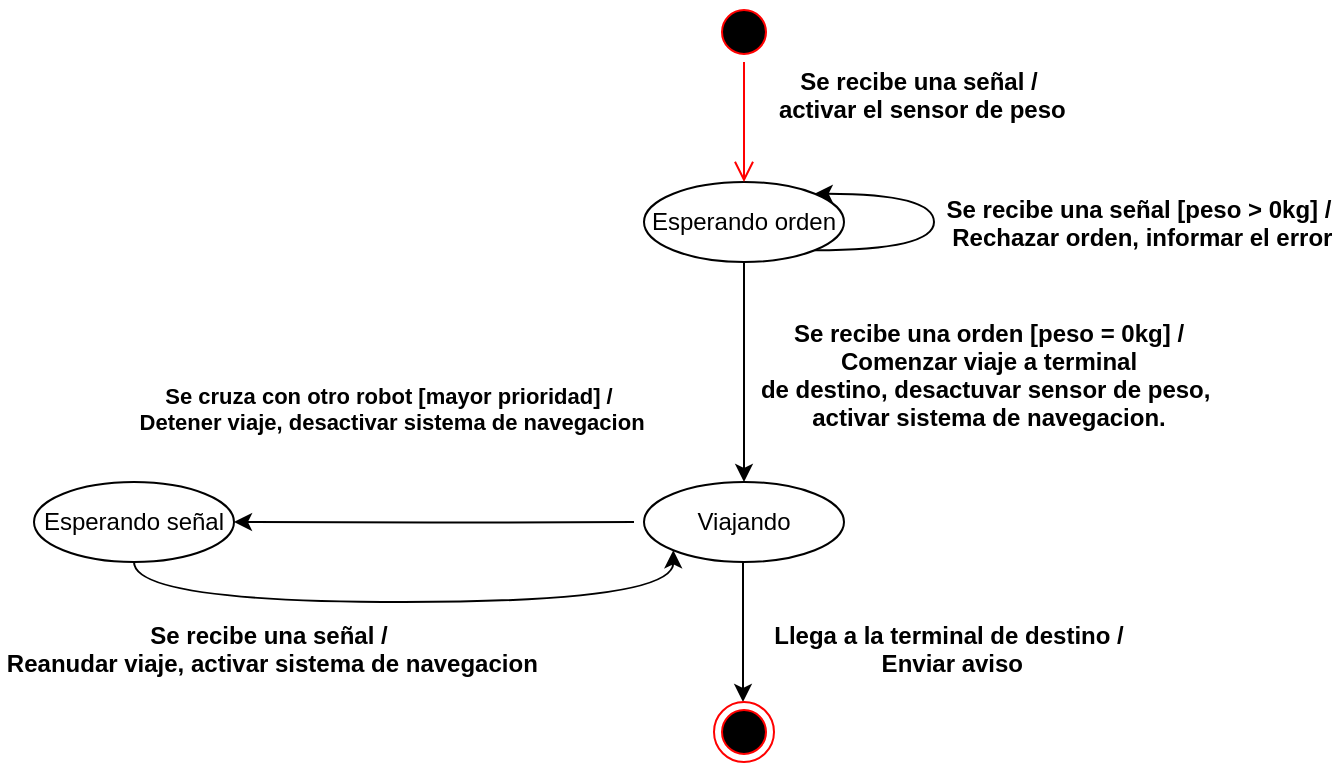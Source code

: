 <mxfile version="15.7.0" type="device"><diagram id="hQdFQS_zA7cFbWwMWpyI" name="Page-1"><mxGraphModel dx="862" dy="482" grid="1" gridSize="10" guides="1" tooltips="1" connect="1" arrows="1" fold="1" page="1" pageScale="1" pageWidth="827" pageHeight="1169" math="0" shadow="0"><root><mxCell id="0"/><mxCell id="1" parent="0"/><mxCell id="FYS_wfKPlId_F5GhG2sg-9" style="edgeStyle=orthogonalEdgeStyle;curved=1;orthogonalLoop=1;jettySize=auto;html=1;exitX=0.5;exitY=1;exitDx=0;exitDy=0;entryX=0.5;entryY=0;entryDx=0;entryDy=0;" edge="1" parent="1" source="FYS_wfKPlId_F5GhG2sg-2" target="FYS_wfKPlId_F5GhG2sg-8"><mxGeometry relative="1" as="geometry"/></mxCell><mxCell id="FYS_wfKPlId_F5GhG2sg-2" value="&lt;font style=&quot;vertical-align: inherit&quot;&gt;&lt;font style=&quot;vertical-align: inherit&quot;&gt;&lt;font style=&quot;vertical-align: inherit&quot;&gt;&lt;font style=&quot;vertical-align: inherit&quot;&gt;Esperando orden&lt;/font&gt;&lt;/font&gt;&lt;/font&gt;&lt;/font&gt;" style="ellipse;whiteSpace=wrap;html=1;align=center;" vertex="1" parent="1"><mxGeometry x="345" y="110" width="100" height="40" as="geometry"/></mxCell><mxCell id="FYS_wfKPlId_F5GhG2sg-3" value="" style="ellipse;html=1;shape=startState;fillColor=#000000;strokeColor=#ff0000;" vertex="1" parent="1"><mxGeometry x="380" y="20" width="30" height="30" as="geometry"/></mxCell><mxCell id="FYS_wfKPlId_F5GhG2sg-4" value="" style="edgeStyle=orthogonalEdgeStyle;html=1;verticalAlign=bottom;endArrow=open;endSize=8;strokeColor=#ff0000;rounded=0;" edge="1" source="FYS_wfKPlId_F5GhG2sg-3" parent="1"><mxGeometry relative="1" as="geometry"><mxPoint x="395" y="110" as="targetPoint"/></mxGeometry></mxCell><mxCell id="FYS_wfKPlId_F5GhG2sg-6" value="Se recibe una señal / &#10; activar el sensor de peso&#10;" style="text;align=center;fontStyle=1;verticalAlign=middle;spacingLeft=3;spacingRight=3;strokeColor=none;rotatable=0;points=[[0,0.5],[1,0.5]];portConstraint=eastwest;" vertex="1" parent="1"><mxGeometry x="445" y="60" width="75" height="26" as="geometry"/></mxCell><mxCell id="FYS_wfKPlId_F5GhG2sg-7" style="edgeStyle=orthogonalEdgeStyle;orthogonalLoop=1;jettySize=auto;html=1;exitX=1;exitY=1;exitDx=0;exitDy=0;entryX=1;entryY=0;entryDx=0;entryDy=0;curved=1;" edge="1" parent="1" source="FYS_wfKPlId_F5GhG2sg-2" target="FYS_wfKPlId_F5GhG2sg-2"><mxGeometry relative="1" as="geometry"><Array as="points"><mxPoint x="490" y="144"/><mxPoint x="490" y="116"/></Array></mxGeometry></mxCell><mxCell id="FYS_wfKPlId_F5GhG2sg-16" style="edgeStyle=orthogonalEdgeStyle;curved=1;orthogonalLoop=1;jettySize=auto;html=1;entryX=1;entryY=0.5;entryDx=0;entryDy=0;" edge="1" parent="1" target="FYS_wfKPlId_F5GhG2sg-15"><mxGeometry relative="1" as="geometry"><mxPoint x="340" y="280" as="sourcePoint"/></mxGeometry></mxCell><mxCell id="FYS_wfKPlId_F5GhG2sg-22" style="edgeStyle=orthogonalEdgeStyle;curved=1;orthogonalLoop=1;jettySize=auto;html=1;exitX=0.5;exitY=1;exitDx=0;exitDy=0;entryX=0.5;entryY=0;entryDx=0;entryDy=0;fontSize=10;" edge="1" parent="1"><mxGeometry relative="1" as="geometry"><mxPoint x="394.5" y="300" as="sourcePoint"/><mxPoint x="394.5" y="370" as="targetPoint"/></mxGeometry></mxCell><mxCell id="FYS_wfKPlId_F5GhG2sg-8" value="&lt;font style=&quot;vertical-align: inherit&quot;&gt;&lt;font style=&quot;vertical-align: inherit&quot;&gt;&lt;font style=&quot;vertical-align: inherit&quot;&gt;&lt;font style=&quot;vertical-align: inherit&quot;&gt;Viajando&lt;/font&gt;&lt;/font&gt;&lt;/font&gt;&lt;/font&gt;" style="ellipse;whiteSpace=wrap;html=1;align=center;" vertex="1" parent="1"><mxGeometry x="345" y="260" width="100" height="40" as="geometry"/></mxCell><mxCell id="FYS_wfKPlId_F5GhG2sg-10" value="Se recibe una orden [peso = 0kg] / &#10;Comenzar viaje a terminal &#10;de destino, desactuvar sensor de peso, &#10;activar sistema de navegacion.&#10;" style="text;align=center;fontStyle=1;verticalAlign=middle;spacingLeft=3;spacingRight=3;strokeColor=none;rotatable=0;points=[[0,0.5],[1,0.5]];portConstraint=eastwest;" vertex="1" parent="1"><mxGeometry x="480" y="200" width="75" height="26" as="geometry"/></mxCell><mxCell id="FYS_wfKPlId_F5GhG2sg-11" value="Se recibe una señal [peso &gt; 0kg] / &#10; Rechazar orden, informar el error" style="text;align=center;fontStyle=1;verticalAlign=middle;spacingLeft=3;spacingRight=3;strokeColor=none;rotatable=0;points=[[0,0.5],[1,0.5]];portConstraint=eastwest;" vertex="1" parent="1"><mxGeometry x="555" y="117" width="75" height="26" as="geometry"/></mxCell><mxCell id="FYS_wfKPlId_F5GhG2sg-23" style="edgeStyle=orthogonalEdgeStyle;curved=1;orthogonalLoop=1;jettySize=auto;html=1;exitX=0.5;exitY=1;exitDx=0;exitDy=0;entryX=0;entryY=1;entryDx=0;entryDy=0;fontSize=10;" edge="1" parent="1" source="FYS_wfKPlId_F5GhG2sg-15" target="FYS_wfKPlId_F5GhG2sg-8"><mxGeometry relative="1" as="geometry"><mxPoint x="269.645" y="294.142" as="targetPoint"/><Array as="points"><mxPoint x="90" y="320"/><mxPoint x="360" y="320"/></Array></mxGeometry></mxCell><mxCell id="FYS_wfKPlId_F5GhG2sg-15" value="&lt;font style=&quot;vertical-align: inherit&quot;&gt;&lt;font style=&quot;vertical-align: inherit&quot;&gt;&lt;font style=&quot;vertical-align: inherit&quot;&gt;&lt;font style=&quot;vertical-align: inherit&quot;&gt;Esperando señal&lt;/font&gt;&lt;/font&gt;&lt;/font&gt;&lt;/font&gt;" style="ellipse;whiteSpace=wrap;html=1;align=center;" vertex="1" parent="1"><mxGeometry x="40" y="260" width="100" height="40" as="geometry"/></mxCell><mxCell id="FYS_wfKPlId_F5GhG2sg-18" value="Se cruza con otro robot [mayor prioridad] / &#10; Detener viaje, desactivar sistema de navegacion" style="text;align=center;fontStyle=1;verticalAlign=middle;spacingLeft=3;spacingRight=3;strokeColor=none;rotatable=0;points=[[0,0.5],[1,0.5]];portConstraint=eastwest;fontSize=11;" vertex="1" parent="1"><mxGeometry x="180" y="210" width="75" height="26" as="geometry"/></mxCell><mxCell id="FYS_wfKPlId_F5GhG2sg-21" value="" style="ellipse;html=1;shape=endState;fillColor=#000000;strokeColor=#ff0000;fontSize=10;" vertex="1" parent="1"><mxGeometry x="380" y="370" width="30" height="30" as="geometry"/></mxCell><mxCell id="FYS_wfKPlId_F5GhG2sg-24" value="Se recibe una señal / &#10; Reanudar viaje, activar sistema de navegacion" style="text;align=center;fontStyle=1;verticalAlign=middle;spacingLeft=3;spacingRight=3;strokeColor=none;rotatable=0;points=[[0,0.5],[1,0.5]];portConstraint=eastwest;" vertex="1" parent="1"><mxGeometry x="120" y="330" width="75" height="26" as="geometry"/></mxCell><mxCell id="FYS_wfKPlId_F5GhG2sg-25" value="Llega a la terminal de destino / &#10; Enviar aviso" style="text;align=center;fontStyle=1;verticalAlign=middle;spacingLeft=3;spacingRight=3;strokeColor=none;rotatable=0;points=[[0,0.5],[1,0.5]];portConstraint=eastwest;" vertex="1" parent="1"><mxGeometry x="460" y="330" width="75" height="26" as="geometry"/></mxCell></root></mxGraphModel></diagram></mxfile>